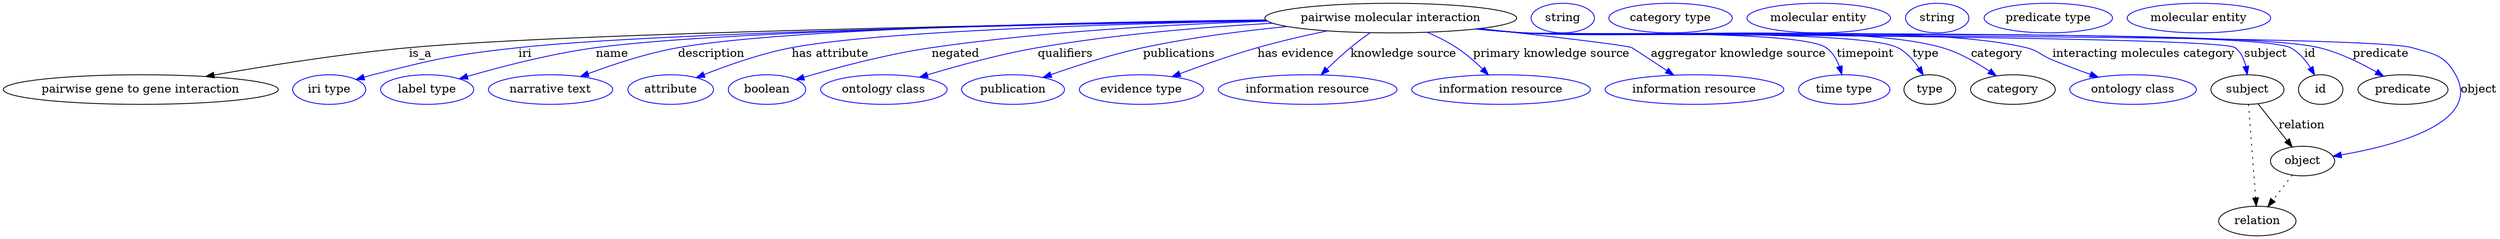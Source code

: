 digraph {
	graph [bb="0,0,3028,283"];
	node [label="\N"];
	"pairwise molecular interaction"	[height=0.5,
		label="pairwise molecular interaction",
		pos="1684,265",
		width=4.2427];
	"pairwise gene to gene interaction"	[height=0.5,
		pos="167.04,178",
		width=4.6399];
	"pairwise molecular interaction" -> "pairwise gene to gene interaction"	[label=is_a,
		lp="507.04,221.5",
		pos="e,246.08,193.91 1533.4,261.88 1259.6,257.65 690.42,246.97 493.04,229 412.35,221.66 321.28,207.16 255.94,195.65"];
	iri	[color=blue,
		height=0.5,
		label="iri type",
		pos="396.04,178",
		width=1.2277];
	"pairwise molecular interaction" -> iri	[color=blue,
		label=iri,
		lp="634.04,221.5",
		pos="e,428.64,190.17 1533.6,261.83 1284.6,257.76 797.2,247.68 626.04,229 546.49,220.32 526.62,215.59 449.04,196 445.61,195.13 442.07,\
194.17 438.54,193.15",
		style=solid];
	name	[color=blue,
		height=0.5,
		label="label type",
		pos="515.04,178",
		width=1.5707];
	"pairwise molecular interaction" -> name	[color=blue,
		label=name,
		lp="739.04,221.5",
		pos="e,554.05,191.16 1532.8,262.17 1301.8,258.76 871.54,249.79 719.04,229 665.13,221.65 604.77,205.89 563.78,194.01",
		style=solid];
	description	[color=blue,
		height=0.5,
		label="narrative text",
		pos="665.04,178",
		width=2.0943];
	"pairwise molecular interaction" -> description	[color=blue,
		label=description,
		lp="859.54,221.5",
		pos="e,701.34,193.91 1532.3,262.84 1321.6,260.37 951.44,252.71 819.04,229 781.71,222.32 740.96,208.79 710.76,197.49",
		style=solid];
	"has attribute"	[color=blue,
		height=0.5,
		label=attribute,
		pos="810.04,178",
		width=1.4443];
	"pairwise molecular interaction" -> "has attribute"	[color=blue,
		label="has attribute",
		lp="1004,221.5",
		pos="e,841.17,192.45 1533.5,261.7 1353.6,258.08 1063.5,249.25 957.04,229 920.04,221.96 879.64,207.71 850.58,196.22",
		style=solid];
	negated	[color=blue,
		height=0.5,
		label=boolean,
		pos="927.04,178",
		width=1.2999];
	"pairwise molecular interaction" -> negated	[color=blue,
		label=negated,
		lp="1155,221.5",
		pos="e,961.83,190.05 1534.4,261.21 1421.7,257.52 1263.5,248.93 1126,229 1072.1,221.18 1011.5,204.84 971.54,192.96",
		style=solid];
	qualifiers	[color=blue,
		height=0.5,
		label="ontology class",
		pos="1068,178",
		width=2.1304];
	"pairwise molecular interaction" -> qualifiers	[color=blue,
		label=qualifiers,
		lp="1288.5,221.5",
		pos="e,1111.4,192.97 1540.7,258.76 1457,254.09 1349.5,245.34 1255,229 1209.1,221.06 1158.1,207.06 1121,195.89",
		style=solid];
	publications	[color=blue,
		height=0.5,
		label=publication,
		pos="1225,178",
		width=1.7332];
	"pairwise molecular interaction" -> publications	[color=blue,
		label=publications,
		lp="1427,221.5",
		pos="e,1261.5,192.74 1558.3,254.78 1504,249.41 1440,241.21 1383,229 1344.7,220.78 1302.4,207.15 1271.2,196.19",
		style=solid];
	"has evidence"	[color=blue,
		height=0.5,
		label="evidence type",
		pos="1381,178",
		width=2.0943];
	"pairwise molecular interaction" -> "has evidence"	[color=blue,
		label="has evidence",
		lp="1568.5,221.5",
		pos="e,1418.3,193.69 1606.9,249.44 1579.9,243.78 1549.4,236.78 1522,229 1490.2,219.96 1455.2,207.54 1428,197.34",
		style=solid];
	"knowledge source"	[color=blue,
		height=0.5,
		label="information resource",
		pos="1583,178",
		width=3.015];
	"pairwise molecular interaction" -> "knowledge source"	[color=blue,
		label="knowledge source",
		lp="1699.5,221.5",
		pos="e,1599.3,195.85 1659.1,247.23 1651.2,241.66 1642.6,235.28 1635,229 1625.3,220.96 1615.2,211.52 1606.6,203.02",
		style=solid];
	"primary knowledge source"	[color=blue,
		height=0.5,
		label="information resource",
		pos="1818,178",
		width=3.015];
	"pairwise molecular interaction" -> "primary knowledge source"	[color=blue,
		label="primary knowledge source",
		lp="1879,221.5",
		pos="e,1802.7,195.85 1728.6,247.64 1740.5,242.43 1753.1,236.14 1764,229 1775.2,221.67 1786.3,211.98 1795.5,203.08",
		style=solid];
	"aggregator knowledge source"	[color=blue,
		height=0.5,
		label="information resource",
		pos="2053,178",
		width=3.015];
	"pairwise molecular interaction" -> "aggregator knowledge source"	[color=blue,
		label="aggregator knowledge source",
		lp="2106.5,221.5",
		pos="e,2027.9,195.59 1792.1,252.26 1871.9,243.41 1968.1,232.25 1977,229 1977.4,228.88 1999.2,214.49 2019.4,201.18",
		style=solid];
	timepoint	[color=blue,
		height=0.5,
		label="time type",
		pos="2235,178",
		width=1.5346];
	"pairwise molecular interaction" -> timepoint	[color=blue,
		label=timepoint,
		lp="2261,221.5",
		pos="e,2232.2,196.35 1790.3,252 1808.8,250.14 1828,248.39 1846,247 1886.7,243.87 2179.4,252.14 2213,229 2220.9,223.61 2225.9,214.77 2229.2,\
206.01",
		style=solid];
	type	[height=0.5,
		pos="2339,178",
		width=0.86659];
	"pairwise molecular interaction" -> type	[color=blue,
		label=type,
		lp="2334,221.5",
		pos="e,2331,195.67 1789.4,251.94 1808.2,250.07 1827.7,248.32 1846,247 1896.4,243.36 2255.1,252.04 2300,229 2310.7,223.54 2319.3,213.7 \
2325.7,204.18",
		style=solid];
	category	[height=0.5,
		pos="2440,178",
		width=1.4263];
	"pairwise molecular interaction" -> category	[color=blue,
		label=category,
		lp="2420.5,221.5",
		pos="e,2419.8,194.65 1789.4,251.88 1808.2,250.01 1827.7,248.29 1846,247 1958.7,239.1 2245.5,260.33 2354,229 2374.6,223.06 2395.4,211.14 \
2411.4,200.43",
		style=solid];
	"interacting molecules category"	[color=blue,
		height=0.5,
		label="ontology class",
		pos="2586,178",
		width=2.1304];
	"pairwise molecular interaction" -> "interacting molecules category"	[color=blue,
		label="interacting molecules category",
		lp="2599,221.5",
		pos="e,2543.7,193.12 1788.9,251.83 1807.9,249.96 1827.6,248.24 1846,247 1981.3,237.92 2324.1,260.43 2456,229 2471.3,225.36 2473.5,219.98 \
2488,214 2502.8,207.9 2519.1,201.84 2534.1,196.51",
		style=solid];
	subject	[height=0.5,
		pos="2725,178",
		width=1.2277];
	"pairwise molecular interaction" -> subject	[color=blue,
		label=subject,
		lp="2747,221.5",
		pos="e,2724.8,196.25 1788.1,251.78 1807.3,249.89 1827.3,248.18 1846,247 1870,245.5 2690.9,243.53 2710,229 2717.2,223.56 2721.1,214.83 \
2723.1,206.17",
		style=solid];
	id	[height=0.5,
		pos="2814,178",
		width=0.75];
	"pairwise molecular interaction" -> id	[color=blue,
		label=id,
		lp="2801,221.5",
		pos="e,2806.7,195.73 1788.1,251.76 1807.3,249.87 1827.3,248.16 1846,247 1897.7,243.8 2731.1,252.73 2777,229 2787.4,223.67 2795.5,213.99 \
2801.6,204.55",
		style=solid];
	predicate	[height=0.5,
		pos="2914,178",
		width=1.5165];
	"pairwise molecular interaction" -> predicate	[color=blue,
		label=predicate,
		lp="2887,221.5",
		pos="e,2890.4,194.28 1788.1,251.75 1807.3,249.86 1827.3,248.16 1846,247 1953.2,240.39 2707.7,254.23 2812,229 2836.7,223.04 2862.3,210.45 \
2881.7,199.39",
		style=solid];
	object	[height=0.5,
		pos="2792,91",
		width=1.0832];
	"pairwise molecular interaction" -> object	[color=blue,
		label=object,
		lp="3006,178",
		pos="e,2829.1,96.84 1787.6,251.76 1807,249.86 1827.1,248.15 1846,247 1905.9,243.37 2867.5,245.96 2925,229 2951.7,221.15 2964.6,220.26 \
2978,196 3010.5,137.51 2904.3,109.76 2839.1,98.507",
		style=solid];
	association_type	[color=blue,
		height=0.5,
		label=string,
		pos="1893,265",
		width=1.0652];
	association_category	[color=blue,
		height=0.5,
		label="category type",
		pos="2024,265",
		width=2.0762];
	subject -> object	[label=relation,
		lp="2791,134.5",
		pos="e,2779.4,108.05 2738,160.61 2747.9,147.95 2761.9,130.24 2773.1,115.98"];
	relation	[height=0.5,
		pos="2737,18",
		width=1.2999];
	subject -> relation	[pos="e,2735.7,36.188 2726.3,159.79 2728.4,132.48 2732.5,78.994 2735,46.38",
		style=dotted];
	"pairwise molecular interaction_subject"	[color=blue,
		height=0.5,
		label="molecular entity",
		pos="2204,265",
		width=2.4192];
	"pairwise molecular interaction_id"	[color=blue,
		height=0.5,
		label=string,
		pos="2347,265",
		width=1.0652];
	"pairwise molecular interaction_predicate"	[color=blue,
		height=0.5,
		label="predicate type",
		pos="2481,265",
		width=2.1665];
	object -> relation	[pos="e,2749.8,35.54 2779.6,73.889 2772.6,64.939 2763.9,53.617 2756.1,43.584",
		style=dotted];
	"pairwise molecular interaction_object"	[color=blue,
		height=0.5,
		label="molecular entity",
		pos="2664,265",
		width=2.4192];
}
